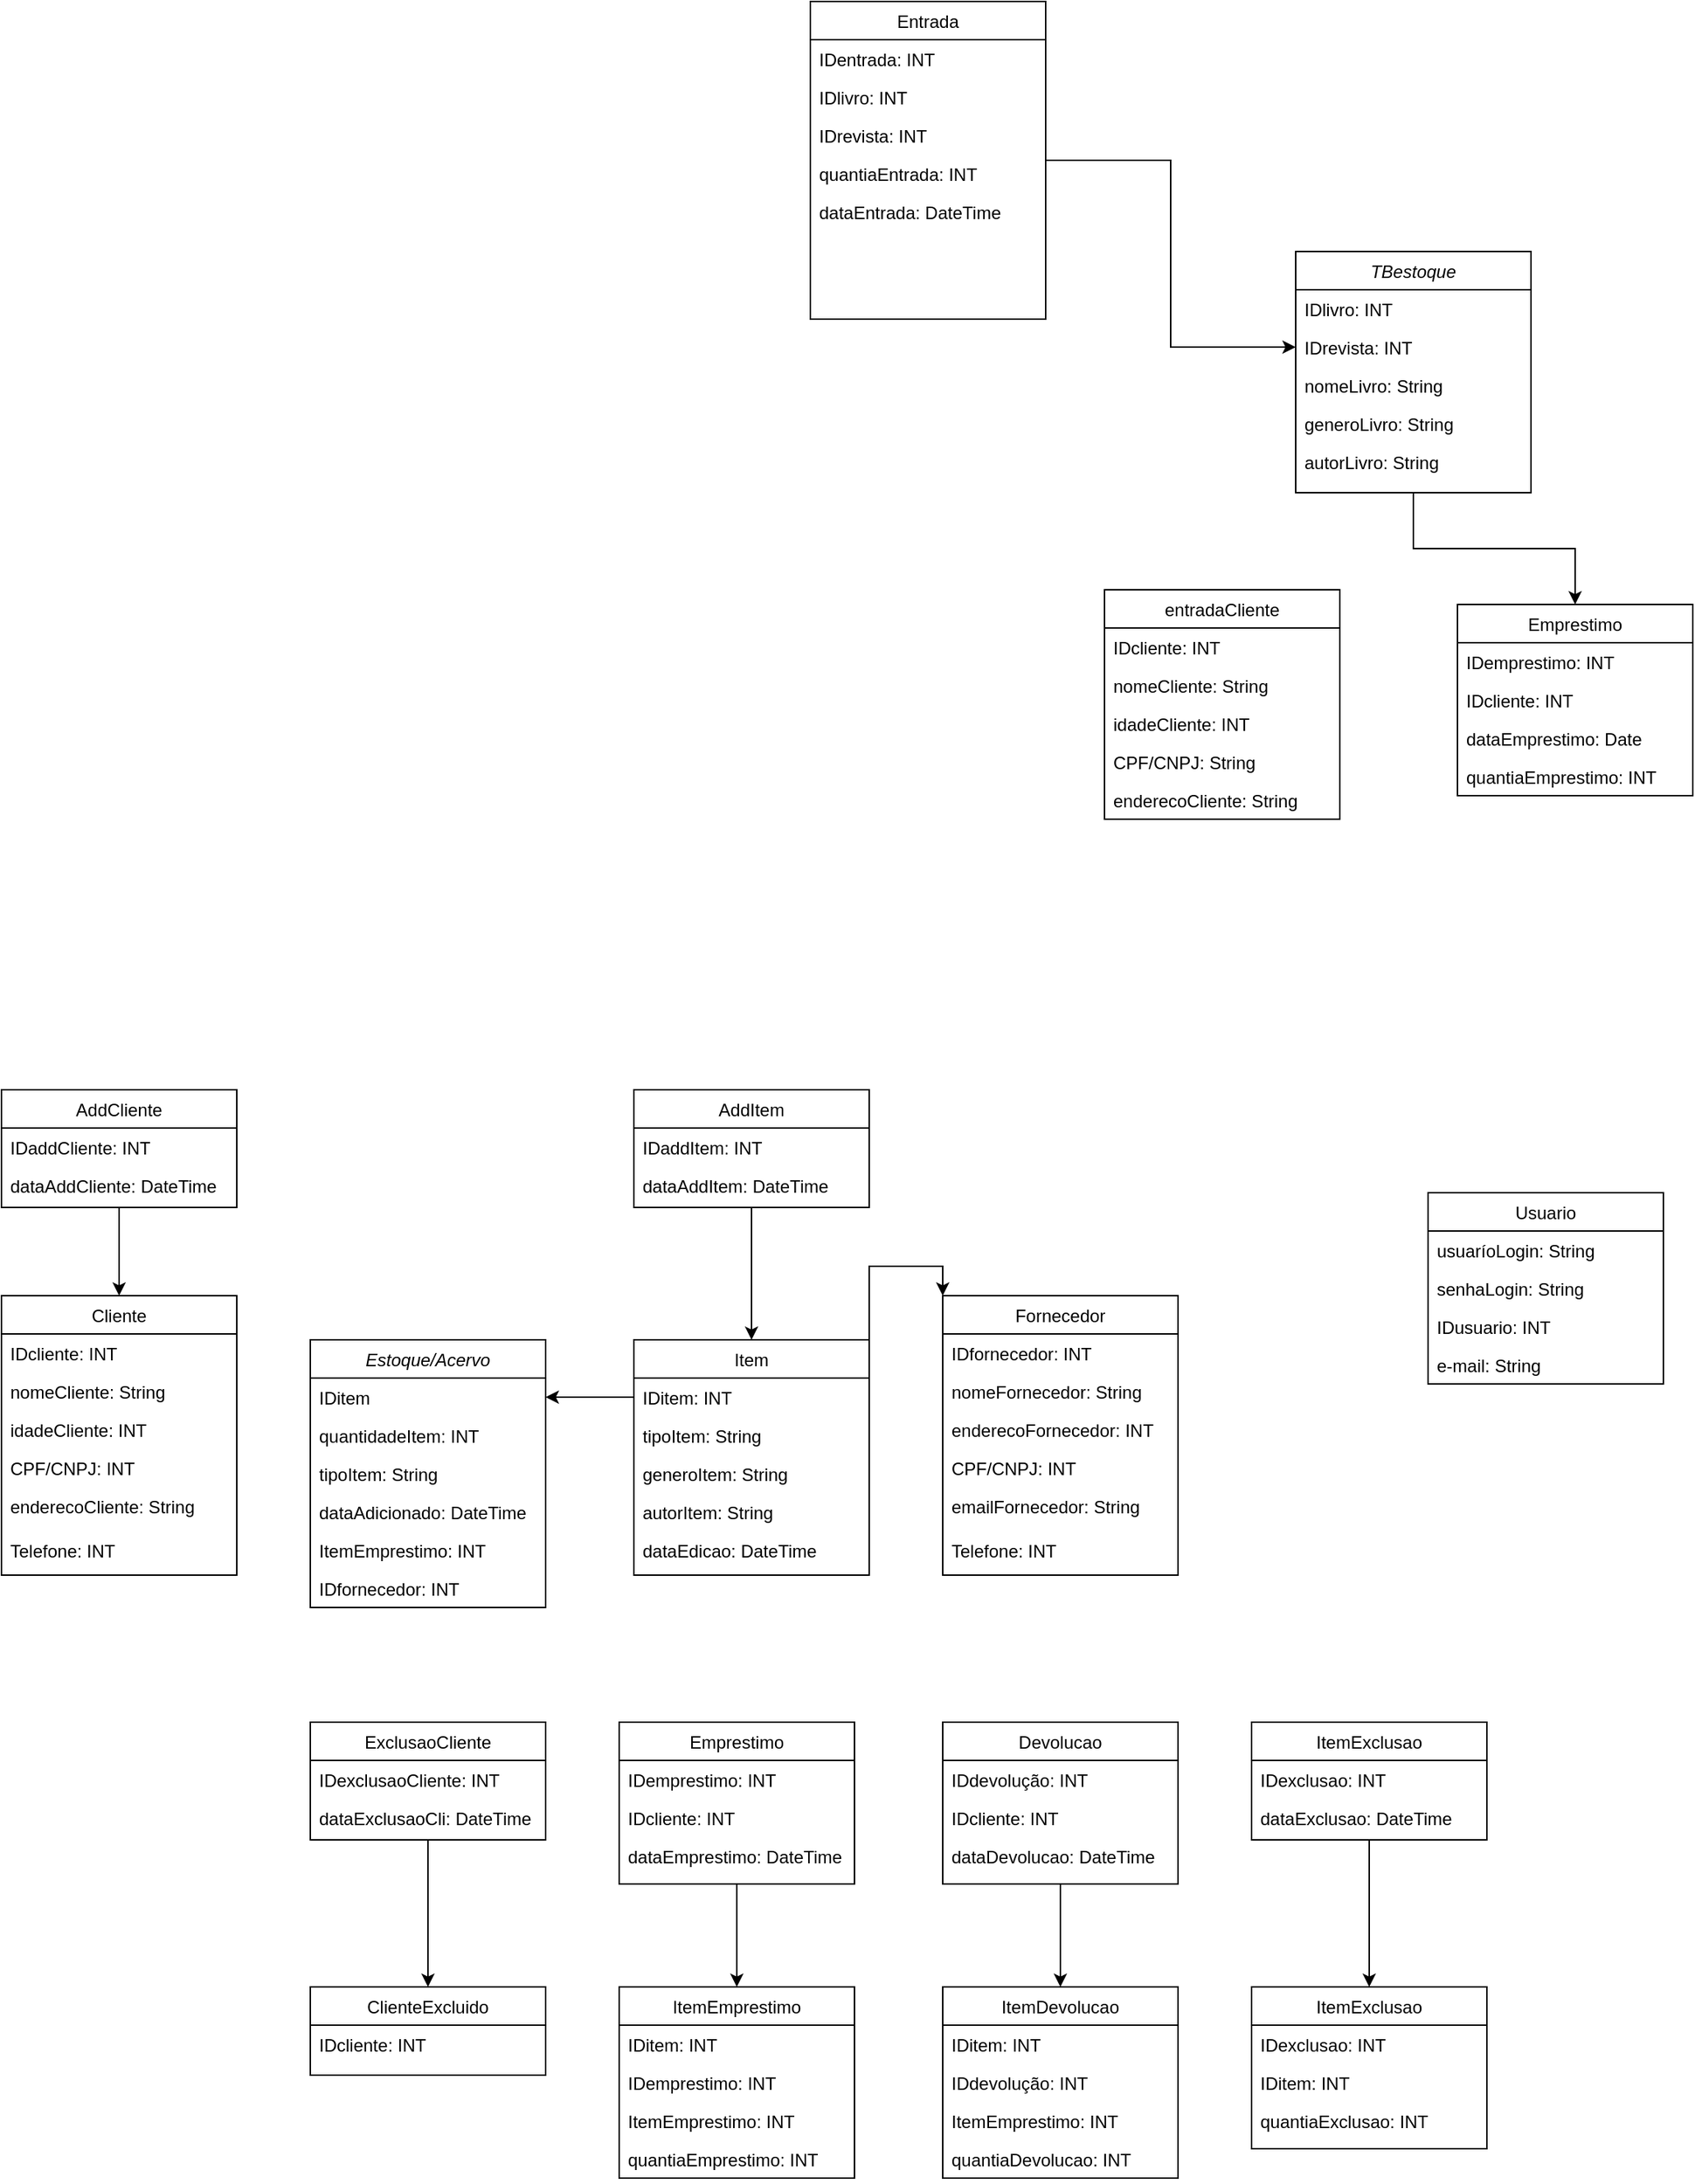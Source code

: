 <mxfile version="23.1.5" type="github">
  <diagram id="C5RBs43oDa-KdzZeNtuy" name="Page-1">
    <mxGraphModel dx="2611" dy="1943" grid="1" gridSize="10" guides="1" tooltips="1" connect="1" arrows="1" fold="1" page="1" pageScale="1" pageWidth="827" pageHeight="1169" math="0" shadow="0">
      <root>
        <mxCell id="WIyWlLk6GJQsqaUBKTNV-0" />
        <mxCell id="WIyWlLk6GJQsqaUBKTNV-1" parent="WIyWlLk6GJQsqaUBKTNV-0" />
        <mxCell id="Q9LAKCHkFnFNOUSpSusl-18" style="edgeStyle=orthogonalEdgeStyle;rounded=0;orthogonalLoop=1;jettySize=auto;html=1;" parent="WIyWlLk6GJQsqaUBKTNV-1" source="zkfFHV4jXpPFQw0GAbJ--0" target="zkfFHV4jXpPFQw0GAbJ--13" edge="1">
          <mxGeometry relative="1" as="geometry" />
        </mxCell>
        <mxCell id="zkfFHV4jXpPFQw0GAbJ--0" value="TBestoque" style="swimlane;fontStyle=2;align=center;verticalAlign=top;childLayout=stackLayout;horizontal=1;startSize=26;horizontalStack=0;resizeParent=1;resizeLast=0;collapsible=1;marginBottom=0;rounded=0;shadow=0;strokeWidth=1;" parent="WIyWlLk6GJQsqaUBKTNV-1" vertex="1">
          <mxGeometry x="220" y="120" width="160" height="164" as="geometry">
            <mxRectangle x="230" y="140" width="160" height="26" as="alternateBounds" />
          </mxGeometry>
        </mxCell>
        <mxCell id="zkfFHV4jXpPFQw0GAbJ--5" value="IDlivro: INT" style="text;align=left;verticalAlign=top;spacingLeft=4;spacingRight=4;overflow=hidden;rotatable=0;points=[[0,0.5],[1,0.5]];portConstraint=eastwest;" parent="zkfFHV4jXpPFQw0GAbJ--0" vertex="1">
          <mxGeometry y="26" width="160" height="26" as="geometry" />
        </mxCell>
        <mxCell id="Q9LAKCHkFnFNOUSpSusl-0" value="IDrevista: INT" style="text;align=left;verticalAlign=top;spacingLeft=4;spacingRight=4;overflow=hidden;rotatable=0;points=[[0,0.5],[1,0.5]];portConstraint=eastwest;" parent="zkfFHV4jXpPFQw0GAbJ--0" vertex="1">
          <mxGeometry y="52" width="160" height="26" as="geometry" />
        </mxCell>
        <mxCell id="Q9LAKCHkFnFNOUSpSusl-1" value="nomeLivro: String" style="text;align=left;verticalAlign=top;spacingLeft=4;spacingRight=4;overflow=hidden;rotatable=0;points=[[0,0.5],[1,0.5]];portConstraint=eastwest;" parent="zkfFHV4jXpPFQw0GAbJ--0" vertex="1">
          <mxGeometry y="78" width="160" height="26" as="geometry" />
        </mxCell>
        <mxCell id="Q9LAKCHkFnFNOUSpSusl-2" value="generoLivro: String" style="text;align=left;verticalAlign=top;spacingLeft=4;spacingRight=4;overflow=hidden;rotatable=0;points=[[0,0.5],[1,0.5]];portConstraint=eastwest;" parent="zkfFHV4jXpPFQw0GAbJ--0" vertex="1">
          <mxGeometry y="104" width="160" height="26" as="geometry" />
        </mxCell>
        <mxCell id="Q9LAKCHkFnFNOUSpSusl-3" value="autorLivro: String" style="text;align=left;verticalAlign=top;spacingLeft=4;spacingRight=4;overflow=hidden;rotatable=0;points=[[0,0.5],[1,0.5]];portConstraint=eastwest;" parent="zkfFHV4jXpPFQw0GAbJ--0" vertex="1">
          <mxGeometry y="130" width="160" height="26" as="geometry" />
        </mxCell>
        <mxCell id="zkfFHV4jXpPFQw0GAbJ--6" value="entradaCliente" style="swimlane;fontStyle=0;align=center;verticalAlign=top;childLayout=stackLayout;horizontal=1;startSize=26;horizontalStack=0;resizeParent=1;resizeLast=0;collapsible=1;marginBottom=0;rounded=0;shadow=0;strokeWidth=1;" parent="WIyWlLk6GJQsqaUBKTNV-1" vertex="1">
          <mxGeometry x="90" y="350" width="160" height="156" as="geometry">
            <mxRectangle x="130" y="380" width="160" height="26" as="alternateBounds" />
          </mxGeometry>
        </mxCell>
        <mxCell id="Q9LAKCHkFnFNOUSpSusl-10" value="IDcliente: INT" style="text;align=left;verticalAlign=top;spacingLeft=4;spacingRight=4;overflow=hidden;rotatable=0;points=[[0,0.5],[1,0.5]];portConstraint=eastwest;" parent="zkfFHV4jXpPFQw0GAbJ--6" vertex="1">
          <mxGeometry y="26" width="160" height="26" as="geometry" />
        </mxCell>
        <mxCell id="Q9LAKCHkFnFNOUSpSusl-11" value="nomeCliente: String" style="text;align=left;verticalAlign=top;spacingLeft=4;spacingRight=4;overflow=hidden;rotatable=0;points=[[0,0.5],[1,0.5]];portConstraint=eastwest;" parent="zkfFHV4jXpPFQw0GAbJ--6" vertex="1">
          <mxGeometry y="52" width="160" height="26" as="geometry" />
        </mxCell>
        <mxCell id="Q9LAKCHkFnFNOUSpSusl-14" value="idadeCliente: INT" style="text;align=left;verticalAlign=top;spacingLeft=4;spacingRight=4;overflow=hidden;rotatable=0;points=[[0,0.5],[1,0.5]];portConstraint=eastwest;" parent="zkfFHV4jXpPFQw0GAbJ--6" vertex="1">
          <mxGeometry y="78" width="160" height="26" as="geometry" />
        </mxCell>
        <mxCell id="Q9LAKCHkFnFNOUSpSusl-12" value="CPF/CNPJ: String" style="text;align=left;verticalAlign=top;spacingLeft=4;spacingRight=4;overflow=hidden;rotatable=0;points=[[0,0.5],[1,0.5]];portConstraint=eastwest;" parent="zkfFHV4jXpPFQw0GAbJ--6" vertex="1">
          <mxGeometry y="104" width="160" height="26" as="geometry" />
        </mxCell>
        <mxCell id="Q9LAKCHkFnFNOUSpSusl-13" value="enderecoCliente: String" style="text;align=left;verticalAlign=top;spacingLeft=4;spacingRight=4;overflow=hidden;rotatable=0;points=[[0,0.5],[1,0.5]];portConstraint=eastwest;" parent="zkfFHV4jXpPFQw0GAbJ--6" vertex="1">
          <mxGeometry y="130" width="160" height="26" as="geometry" />
        </mxCell>
        <mxCell id="zkfFHV4jXpPFQw0GAbJ--13" value="Emprestimo" style="swimlane;fontStyle=0;align=center;verticalAlign=top;childLayout=stackLayout;horizontal=1;startSize=26;horizontalStack=0;resizeParent=1;resizeLast=0;collapsible=1;marginBottom=0;rounded=0;shadow=0;strokeWidth=1;" parent="WIyWlLk6GJQsqaUBKTNV-1" vertex="1">
          <mxGeometry x="330" y="360" width="160" height="130" as="geometry">
            <mxRectangle x="340" y="380" width="170" height="26" as="alternateBounds" />
          </mxGeometry>
        </mxCell>
        <mxCell id="zkfFHV4jXpPFQw0GAbJ--14" value="IDemprestimo: INT" style="text;align=left;verticalAlign=top;spacingLeft=4;spacingRight=4;overflow=hidden;rotatable=0;points=[[0,0.5],[1,0.5]];portConstraint=eastwest;" parent="zkfFHV4jXpPFQw0GAbJ--13" vertex="1">
          <mxGeometry y="26" width="160" height="26" as="geometry" />
        </mxCell>
        <mxCell id="Q9LAKCHkFnFNOUSpSusl-17" value="IDcliente: INT" style="text;align=left;verticalAlign=top;spacingLeft=4;spacingRight=4;overflow=hidden;rotatable=0;points=[[0,0.5],[1,0.5]];portConstraint=eastwest;" parent="zkfFHV4jXpPFQw0GAbJ--13" vertex="1">
          <mxGeometry y="52" width="160" height="26" as="geometry" />
        </mxCell>
        <mxCell id="Q9LAKCHkFnFNOUSpSusl-19" value="dataEmprestimo: Date" style="text;align=left;verticalAlign=top;spacingLeft=4;spacingRight=4;overflow=hidden;rotatable=0;points=[[0,0.5],[1,0.5]];portConstraint=eastwest;" parent="zkfFHV4jXpPFQw0GAbJ--13" vertex="1">
          <mxGeometry y="78" width="160" height="26" as="geometry" />
        </mxCell>
        <mxCell id="Q9LAKCHkFnFNOUSpSusl-20" value="quantiaEmprestimo: INT" style="text;align=left;verticalAlign=top;spacingLeft=4;spacingRight=4;overflow=hidden;rotatable=0;points=[[0,0.5],[1,0.5]];portConstraint=eastwest;" parent="zkfFHV4jXpPFQw0GAbJ--13" vertex="1">
          <mxGeometry y="104" width="160" height="26" as="geometry" />
        </mxCell>
        <mxCell id="Q9LAKCHkFnFNOUSpSusl-6" style="edgeStyle=orthogonalEdgeStyle;rounded=0;orthogonalLoop=1;jettySize=auto;html=1;exitX=1;exitY=0.5;exitDx=0;exitDy=0;entryX=0;entryY=0.5;entryDx=0;entryDy=0;" parent="WIyWlLk6GJQsqaUBKTNV-1" source="zkfFHV4jXpPFQw0GAbJ--17" target="Q9LAKCHkFnFNOUSpSusl-0" edge="1">
          <mxGeometry relative="1" as="geometry" />
        </mxCell>
        <mxCell id="zkfFHV4jXpPFQw0GAbJ--17" value="Entrada" style="swimlane;fontStyle=0;align=center;verticalAlign=top;childLayout=stackLayout;horizontal=1;startSize=26;horizontalStack=0;resizeParent=1;resizeLast=0;collapsible=1;marginBottom=0;rounded=0;shadow=0;strokeWidth=1;" parent="WIyWlLk6GJQsqaUBKTNV-1" vertex="1">
          <mxGeometry x="-110" y="-50" width="160" height="216" as="geometry">
            <mxRectangle x="550" y="140" width="160" height="26" as="alternateBounds" />
          </mxGeometry>
        </mxCell>
        <mxCell id="zkfFHV4jXpPFQw0GAbJ--24" value="IDentrada: INT" style="text;align=left;verticalAlign=top;spacingLeft=4;spacingRight=4;overflow=hidden;rotatable=0;points=[[0,0.5],[1,0.5]];portConstraint=eastwest;" parent="zkfFHV4jXpPFQw0GAbJ--17" vertex="1">
          <mxGeometry y="26" width="160" height="26" as="geometry" />
        </mxCell>
        <mxCell id="zkfFHV4jXpPFQw0GAbJ--25" value="IDlivro: INT" style="text;align=left;verticalAlign=top;spacingLeft=4;spacingRight=4;overflow=hidden;rotatable=0;points=[[0,0.5],[1,0.5]];portConstraint=eastwest;" parent="zkfFHV4jXpPFQw0GAbJ--17" vertex="1">
          <mxGeometry y="52" width="160" height="26" as="geometry" />
        </mxCell>
        <mxCell id="Q9LAKCHkFnFNOUSpSusl-7" value="IDrevista: INT" style="text;align=left;verticalAlign=top;spacingLeft=4;spacingRight=4;overflow=hidden;rotatable=0;points=[[0,0.5],[1,0.5]];portConstraint=eastwest;" parent="zkfFHV4jXpPFQw0GAbJ--17" vertex="1">
          <mxGeometry y="78" width="160" height="26" as="geometry" />
        </mxCell>
        <mxCell id="Q9LAKCHkFnFNOUSpSusl-8" value="quantiaEntrada: INT" style="text;align=left;verticalAlign=top;spacingLeft=4;spacingRight=4;overflow=hidden;rotatable=0;points=[[0,0.5],[1,0.5]];portConstraint=eastwest;" parent="zkfFHV4jXpPFQw0GAbJ--17" vertex="1">
          <mxGeometry y="104" width="160" height="26" as="geometry" />
        </mxCell>
        <mxCell id="Q9LAKCHkFnFNOUSpSusl-9" value="dataEntrada: DateTime" style="text;align=left;verticalAlign=top;spacingLeft=4;spacingRight=4;overflow=hidden;rotatable=0;points=[[0,0.5],[1,0.5]];portConstraint=eastwest;" parent="zkfFHV4jXpPFQw0GAbJ--17" vertex="1">
          <mxGeometry y="130" width="160" height="26" as="geometry" />
        </mxCell>
        <mxCell id="ijoqKHZGEJcMfF9Y1szd-0" value="Estoque/Acervo" style="swimlane;fontStyle=2;align=center;verticalAlign=top;childLayout=stackLayout;horizontal=1;startSize=26;horizontalStack=0;resizeParent=1;resizeLast=0;collapsible=1;marginBottom=0;rounded=0;shadow=0;strokeWidth=1;" parent="WIyWlLk6GJQsqaUBKTNV-1" vertex="1">
          <mxGeometry x="-450" y="860" width="160" height="182" as="geometry">
            <mxRectangle x="230" y="140" width="160" height="26" as="alternateBounds" />
          </mxGeometry>
        </mxCell>
        <mxCell id="ijoqKHZGEJcMfF9Y1szd-1" value="IDitem" style="text;align=left;verticalAlign=top;spacingLeft=4;spacingRight=4;overflow=hidden;rotatable=0;points=[[0,0.5],[1,0.5]];portConstraint=eastwest;" parent="ijoqKHZGEJcMfF9Y1szd-0" vertex="1">
          <mxGeometry y="26" width="160" height="26" as="geometry" />
        </mxCell>
        <mxCell id="ijoqKHZGEJcMfF9Y1szd-3" value="quantidadeItem: INT" style="text;align=left;verticalAlign=top;spacingLeft=4;spacingRight=4;overflow=hidden;rotatable=0;points=[[0,0.5],[1,0.5]];portConstraint=eastwest;" parent="ijoqKHZGEJcMfF9Y1szd-0" vertex="1">
          <mxGeometry y="52" width="160" height="26" as="geometry" />
        </mxCell>
        <mxCell id="ijoqKHZGEJcMfF9Y1szd-6" value="tipoItem: String" style="text;align=left;verticalAlign=top;spacingLeft=4;spacingRight=4;overflow=hidden;rotatable=0;points=[[0,0.5],[1,0.5]];portConstraint=eastwest;" parent="ijoqKHZGEJcMfF9Y1szd-0" vertex="1">
          <mxGeometry y="78" width="160" height="26" as="geometry" />
        </mxCell>
        <mxCell id="ijoqKHZGEJcMfF9Y1szd-59" value="dataAdicionado: DateTime" style="text;align=left;verticalAlign=top;spacingLeft=4;spacingRight=4;overflow=hidden;rotatable=0;points=[[0,0.5],[1,0.5]];portConstraint=eastwest;" parent="ijoqKHZGEJcMfF9Y1szd-0" vertex="1">
          <mxGeometry y="104" width="160" height="26" as="geometry" />
        </mxCell>
        <mxCell id="ijoqKHZGEJcMfF9Y1szd-56" value="ItemEmprestimo: INT" style="text;align=left;verticalAlign=top;spacingLeft=4;spacingRight=4;overflow=hidden;rotatable=0;points=[[0,0.5],[1,0.5]];portConstraint=eastwest;" parent="ijoqKHZGEJcMfF9Y1szd-0" vertex="1">
          <mxGeometry y="130" width="160" height="26" as="geometry" />
        </mxCell>
        <mxCell id="4Ad8zbJd8VPrrJ8OcrQZ-0" value="IDfornecedor: INT" style="text;align=left;verticalAlign=top;spacingLeft=4;spacingRight=4;overflow=hidden;rotatable=0;points=[[0,0.5],[1,0.5]];portConstraint=eastwest;" vertex="1" parent="ijoqKHZGEJcMfF9Y1szd-0">
          <mxGeometry y="156" width="160" height="26" as="geometry" />
        </mxCell>
        <mxCell id="ijoqKHZGEJcMfF9Y1szd-8" value="Cliente" style="swimlane;fontStyle=0;align=center;verticalAlign=top;childLayout=stackLayout;horizontal=1;startSize=26;horizontalStack=0;resizeParent=1;resizeLast=0;collapsible=1;marginBottom=0;rounded=0;shadow=0;strokeWidth=1;" parent="WIyWlLk6GJQsqaUBKTNV-1" vertex="1">
          <mxGeometry x="-660" y="830" width="160" height="190" as="geometry">
            <mxRectangle x="130" y="380" width="160" height="26" as="alternateBounds" />
          </mxGeometry>
        </mxCell>
        <mxCell id="ijoqKHZGEJcMfF9Y1szd-9" value="IDcliente: INT" style="text;align=left;verticalAlign=top;spacingLeft=4;spacingRight=4;overflow=hidden;rotatable=0;points=[[0,0.5],[1,0.5]];portConstraint=eastwest;" parent="ijoqKHZGEJcMfF9Y1szd-8" vertex="1">
          <mxGeometry y="26" width="160" height="26" as="geometry" />
        </mxCell>
        <mxCell id="ijoqKHZGEJcMfF9Y1szd-10" value="nomeCliente: String" style="text;align=left;verticalAlign=top;spacingLeft=4;spacingRight=4;overflow=hidden;rotatable=0;points=[[0,0.5],[1,0.5]];portConstraint=eastwest;" parent="ijoqKHZGEJcMfF9Y1szd-8" vertex="1">
          <mxGeometry y="52" width="160" height="26" as="geometry" />
        </mxCell>
        <mxCell id="ijoqKHZGEJcMfF9Y1szd-11" value="idadeCliente: INT" style="text;align=left;verticalAlign=top;spacingLeft=4;spacingRight=4;overflow=hidden;rotatable=0;points=[[0,0.5],[1,0.5]];portConstraint=eastwest;" parent="ijoqKHZGEJcMfF9Y1szd-8" vertex="1">
          <mxGeometry y="78" width="160" height="26" as="geometry" />
        </mxCell>
        <mxCell id="ijoqKHZGEJcMfF9Y1szd-12" value="CPF/CNPJ: INT" style="text;align=left;verticalAlign=top;spacingLeft=4;spacingRight=4;overflow=hidden;rotatable=0;points=[[0,0.5],[1,0.5]];portConstraint=eastwest;" parent="ijoqKHZGEJcMfF9Y1szd-8" vertex="1">
          <mxGeometry y="104" width="160" height="26" as="geometry" />
        </mxCell>
        <mxCell id="ijoqKHZGEJcMfF9Y1szd-13" value="enderecoCliente: String" style="text;align=left;verticalAlign=top;spacingLeft=4;spacingRight=4;overflow=hidden;rotatable=0;points=[[0,0.5],[1,0.5]];portConstraint=eastwest;" parent="ijoqKHZGEJcMfF9Y1szd-8" vertex="1">
          <mxGeometry y="130" width="160" height="30" as="geometry" />
        </mxCell>
        <mxCell id="ijoqKHZGEJcMfF9Y1szd-17" value="Telefone: INT&#xa;" style="text;align=left;verticalAlign=top;spacingLeft=4;spacingRight=4;overflow=hidden;rotatable=0;points=[[0,0.5],[1,0.5]];portConstraint=eastwest;" parent="ijoqKHZGEJcMfF9Y1szd-8" vertex="1">
          <mxGeometry y="160" width="160" height="26" as="geometry" />
        </mxCell>
        <mxCell id="ijoqKHZGEJcMfF9Y1szd-18" value="Usuario" style="swimlane;fontStyle=0;align=center;verticalAlign=top;childLayout=stackLayout;horizontal=1;startSize=26;horizontalStack=0;resizeParent=1;resizeLast=0;collapsible=1;marginBottom=0;rounded=0;shadow=0;strokeWidth=1;" parent="WIyWlLk6GJQsqaUBKTNV-1" vertex="1">
          <mxGeometry x="310" y="760" width="160" height="130" as="geometry">
            <mxRectangle x="130" y="380" width="160" height="26" as="alternateBounds" />
          </mxGeometry>
        </mxCell>
        <mxCell id="ijoqKHZGEJcMfF9Y1szd-19" value="usuaríoLogin: String" style="text;align=left;verticalAlign=top;spacingLeft=4;spacingRight=4;overflow=hidden;rotatable=0;points=[[0,0.5],[1,0.5]];portConstraint=eastwest;" parent="ijoqKHZGEJcMfF9Y1szd-18" vertex="1">
          <mxGeometry y="26" width="160" height="26" as="geometry" />
        </mxCell>
        <mxCell id="ijoqKHZGEJcMfF9Y1szd-20" value="senhaLogin: String" style="text;align=left;verticalAlign=top;spacingLeft=4;spacingRight=4;overflow=hidden;rotatable=0;points=[[0,0.5],[1,0.5]];portConstraint=eastwest;" parent="ijoqKHZGEJcMfF9Y1szd-18" vertex="1">
          <mxGeometry y="52" width="160" height="26" as="geometry" />
        </mxCell>
        <mxCell id="ijoqKHZGEJcMfF9Y1szd-21" value="IDusuario: INT" style="text;align=left;verticalAlign=top;spacingLeft=4;spacingRight=4;overflow=hidden;rotatable=0;points=[[0,0.5],[1,0.5]];portConstraint=eastwest;" parent="ijoqKHZGEJcMfF9Y1szd-18" vertex="1">
          <mxGeometry y="78" width="160" height="26" as="geometry" />
        </mxCell>
        <mxCell id="ijoqKHZGEJcMfF9Y1szd-24" value="e-mail: String" style="text;align=left;verticalAlign=top;spacingLeft=4;spacingRight=4;overflow=hidden;rotatable=0;points=[[0,0.5],[1,0.5]];portConstraint=eastwest;" parent="ijoqKHZGEJcMfF9Y1szd-18" vertex="1">
          <mxGeometry y="104" width="160" height="26" as="geometry" />
        </mxCell>
        <mxCell id="ijoqKHZGEJcMfF9Y1szd-54" style="edgeStyle=orthogonalEdgeStyle;rounded=0;orthogonalLoop=1;jettySize=auto;html=1;entryX=0.5;entryY=0;entryDx=0;entryDy=0;" parent="WIyWlLk6GJQsqaUBKTNV-1" source="ijoqKHZGEJcMfF9Y1szd-26" target="ijoqKHZGEJcMfF9Y1szd-36" edge="1">
          <mxGeometry relative="1" as="geometry" />
        </mxCell>
        <mxCell id="ijoqKHZGEJcMfF9Y1szd-26" value="Emprestimo" style="swimlane;fontStyle=0;align=center;verticalAlign=top;childLayout=stackLayout;horizontal=1;startSize=26;horizontalStack=0;resizeParent=1;resizeLast=0;collapsible=1;marginBottom=0;rounded=0;shadow=0;strokeWidth=1;" parent="WIyWlLk6GJQsqaUBKTNV-1" vertex="1">
          <mxGeometry x="-240" y="1120" width="160" height="110" as="geometry">
            <mxRectangle x="340" y="380" width="170" height="26" as="alternateBounds" />
          </mxGeometry>
        </mxCell>
        <mxCell id="ijoqKHZGEJcMfF9Y1szd-27" value="IDemprestimo: INT" style="text;align=left;verticalAlign=top;spacingLeft=4;spacingRight=4;overflow=hidden;rotatable=0;points=[[0,0.5],[1,0.5]];portConstraint=eastwest;" parent="ijoqKHZGEJcMfF9Y1szd-26" vertex="1">
          <mxGeometry y="26" width="160" height="26" as="geometry" />
        </mxCell>
        <mxCell id="ijoqKHZGEJcMfF9Y1szd-28" value="IDcliente: INT" style="text;align=left;verticalAlign=top;spacingLeft=4;spacingRight=4;overflow=hidden;rotatable=0;points=[[0,0.5],[1,0.5]];portConstraint=eastwest;" parent="ijoqKHZGEJcMfF9Y1szd-26" vertex="1">
          <mxGeometry y="52" width="160" height="26" as="geometry" />
        </mxCell>
        <mxCell id="ijoqKHZGEJcMfF9Y1szd-29" value="dataEmprestimo: DateTime" style="text;align=left;verticalAlign=top;spacingLeft=4;spacingRight=4;overflow=hidden;rotatable=0;points=[[0,0.5],[1,0.5]];portConstraint=eastwest;" parent="ijoqKHZGEJcMfF9Y1szd-26" vertex="1">
          <mxGeometry y="78" width="160" height="26" as="geometry" />
        </mxCell>
        <mxCell id="ijoqKHZGEJcMfF9Y1szd-53" style="edgeStyle=orthogonalEdgeStyle;rounded=0;orthogonalLoop=1;jettySize=auto;html=1;entryX=0.5;entryY=0;entryDx=0;entryDy=0;" parent="WIyWlLk6GJQsqaUBKTNV-1" source="ijoqKHZGEJcMfF9Y1szd-31" target="ijoqKHZGEJcMfF9Y1szd-46" edge="1">
          <mxGeometry relative="1" as="geometry" />
        </mxCell>
        <mxCell id="ijoqKHZGEJcMfF9Y1szd-31" value="Devolucao" style="swimlane;fontStyle=0;align=center;verticalAlign=top;childLayout=stackLayout;horizontal=1;startSize=26;horizontalStack=0;resizeParent=1;resizeLast=0;collapsible=1;marginBottom=0;rounded=0;shadow=0;strokeWidth=1;" parent="WIyWlLk6GJQsqaUBKTNV-1" vertex="1">
          <mxGeometry x="-20" y="1120" width="160" height="110" as="geometry">
            <mxRectangle x="340" y="380" width="170" height="26" as="alternateBounds" />
          </mxGeometry>
        </mxCell>
        <mxCell id="ijoqKHZGEJcMfF9Y1szd-32" value="IDdevolução: INT" style="text;align=left;verticalAlign=top;spacingLeft=4;spacingRight=4;overflow=hidden;rotatable=0;points=[[0,0.5],[1,0.5]];portConstraint=eastwest;" parent="ijoqKHZGEJcMfF9Y1szd-31" vertex="1">
          <mxGeometry y="26" width="160" height="26" as="geometry" />
        </mxCell>
        <mxCell id="ijoqKHZGEJcMfF9Y1szd-33" value="IDcliente: INT" style="text;align=left;verticalAlign=top;spacingLeft=4;spacingRight=4;overflow=hidden;rotatable=0;points=[[0,0.5],[1,0.5]];portConstraint=eastwest;" parent="ijoqKHZGEJcMfF9Y1szd-31" vertex="1">
          <mxGeometry y="52" width="160" height="26" as="geometry" />
        </mxCell>
        <mxCell id="ijoqKHZGEJcMfF9Y1szd-34" value="dataDevolucao: DateTime" style="text;align=left;verticalAlign=top;spacingLeft=4;spacingRight=4;overflow=hidden;rotatable=0;points=[[0,0.5],[1,0.5]];portConstraint=eastwest;" parent="ijoqKHZGEJcMfF9Y1szd-31" vertex="1">
          <mxGeometry y="78" width="160" height="26" as="geometry" />
        </mxCell>
        <mxCell id="ijoqKHZGEJcMfF9Y1szd-36" value="ItemEmprestimo" style="swimlane;fontStyle=0;align=center;verticalAlign=top;childLayout=stackLayout;horizontal=1;startSize=26;horizontalStack=0;resizeParent=1;resizeLast=0;collapsible=1;marginBottom=0;rounded=0;shadow=0;strokeWidth=1;" parent="WIyWlLk6GJQsqaUBKTNV-1" vertex="1">
          <mxGeometry x="-240" y="1300" width="160" height="130" as="geometry">
            <mxRectangle x="340" y="380" width="170" height="26" as="alternateBounds" />
          </mxGeometry>
        </mxCell>
        <mxCell id="ijoqKHZGEJcMfF9Y1szd-37" value="IDitem: INT" style="text;align=left;verticalAlign=top;spacingLeft=4;spacingRight=4;overflow=hidden;rotatable=0;points=[[0,0.5],[1,0.5]];portConstraint=eastwest;" parent="ijoqKHZGEJcMfF9Y1szd-36" vertex="1">
          <mxGeometry y="26" width="160" height="26" as="geometry" />
        </mxCell>
        <mxCell id="ijoqKHZGEJcMfF9Y1szd-38" value="IDemprestimo: INT" style="text;align=left;verticalAlign=top;spacingLeft=4;spacingRight=4;overflow=hidden;rotatable=0;points=[[0,0.5],[1,0.5]];portConstraint=eastwest;" parent="ijoqKHZGEJcMfF9Y1szd-36" vertex="1">
          <mxGeometry y="52" width="160" height="26" as="geometry" />
        </mxCell>
        <mxCell id="ijoqKHZGEJcMfF9Y1szd-57" value="ItemEmprestimo: INT" style="text;align=left;verticalAlign=top;spacingLeft=4;spacingRight=4;overflow=hidden;rotatable=0;points=[[0,0.5],[1,0.5]];portConstraint=eastwest;" parent="ijoqKHZGEJcMfF9Y1szd-36" vertex="1">
          <mxGeometry y="78" width="160" height="26" as="geometry" />
        </mxCell>
        <mxCell id="ijoqKHZGEJcMfF9Y1szd-30" value="quantiaEmprestimo: INT" style="text;align=left;verticalAlign=top;spacingLeft=4;spacingRight=4;overflow=hidden;rotatable=0;points=[[0,0.5],[1,0.5]];portConstraint=eastwest;" parent="ijoqKHZGEJcMfF9Y1szd-36" vertex="1">
          <mxGeometry y="104" width="160" height="26" as="geometry" />
        </mxCell>
        <mxCell id="ijoqKHZGEJcMfF9Y1szd-46" value="ItemDevolucao" style="swimlane;fontStyle=0;align=center;verticalAlign=top;childLayout=stackLayout;horizontal=1;startSize=26;horizontalStack=0;resizeParent=1;resizeLast=0;collapsible=1;marginBottom=0;rounded=0;shadow=0;strokeWidth=1;" parent="WIyWlLk6GJQsqaUBKTNV-1" vertex="1">
          <mxGeometry x="-20" y="1300" width="160" height="130" as="geometry">
            <mxRectangle x="340" y="380" width="170" height="26" as="alternateBounds" />
          </mxGeometry>
        </mxCell>
        <mxCell id="ijoqKHZGEJcMfF9Y1szd-48" value="IDitem: INT" style="text;align=left;verticalAlign=top;spacingLeft=4;spacingRight=4;overflow=hidden;rotatable=0;points=[[0,0.5],[1,0.5]];portConstraint=eastwest;" parent="ijoqKHZGEJcMfF9Y1szd-46" vertex="1">
          <mxGeometry y="26" width="160" height="26" as="geometry" />
        </mxCell>
        <mxCell id="ijoqKHZGEJcMfF9Y1szd-47" value="IDdevolução: INT" style="text;align=left;verticalAlign=top;spacingLeft=4;spacingRight=4;overflow=hidden;rotatable=0;points=[[0,0.5],[1,0.5]];portConstraint=eastwest;" parent="ijoqKHZGEJcMfF9Y1szd-46" vertex="1">
          <mxGeometry y="52" width="160" height="26" as="geometry" />
        </mxCell>
        <mxCell id="ijoqKHZGEJcMfF9Y1szd-58" value="ItemEmprestimo: INT" style="text;align=left;verticalAlign=top;spacingLeft=4;spacingRight=4;overflow=hidden;rotatable=0;points=[[0,0.5],[1,0.5]];portConstraint=eastwest;" parent="ijoqKHZGEJcMfF9Y1szd-46" vertex="1">
          <mxGeometry y="78" width="160" height="26" as="geometry" />
        </mxCell>
        <mxCell id="ijoqKHZGEJcMfF9Y1szd-35" value="quantiaDevolucao: INT" style="text;align=left;verticalAlign=top;spacingLeft=4;spacingRight=4;overflow=hidden;rotatable=0;points=[[0,0.5],[1,0.5]];portConstraint=eastwest;" parent="ijoqKHZGEJcMfF9Y1szd-46" vertex="1">
          <mxGeometry y="104" width="160" height="26" as="geometry" />
        </mxCell>
        <mxCell id="4Ad8zbJd8VPrrJ8OcrQZ-2" style="edgeStyle=orthogonalEdgeStyle;rounded=0;orthogonalLoop=1;jettySize=auto;html=1;exitX=1;exitY=0;exitDx=0;exitDy=0;entryX=0;entryY=0;entryDx=0;entryDy=0;" edge="1" parent="WIyWlLk6GJQsqaUBKTNV-1" source="ijoqKHZGEJcMfF9Y1szd-60" target="ijoqKHZGEJcMfF9Y1szd-79">
          <mxGeometry relative="1" as="geometry" />
        </mxCell>
        <mxCell id="ijoqKHZGEJcMfF9Y1szd-60" value="Item" style="swimlane;fontStyle=0;align=center;verticalAlign=top;childLayout=stackLayout;horizontal=1;startSize=26;horizontalStack=0;resizeParent=1;resizeLast=0;collapsible=1;marginBottom=0;rounded=0;shadow=0;strokeWidth=1;" parent="WIyWlLk6GJQsqaUBKTNV-1" vertex="1">
          <mxGeometry x="-230" y="860" width="160" height="160" as="geometry">
            <mxRectangle x="550" y="140" width="160" height="26" as="alternateBounds" />
          </mxGeometry>
        </mxCell>
        <mxCell id="ijoqKHZGEJcMfF9Y1szd-61" value="IDitem: INT" style="text;align=left;verticalAlign=top;spacingLeft=4;spacingRight=4;overflow=hidden;rotatable=0;points=[[0,0.5],[1,0.5]];portConstraint=eastwest;" parent="ijoqKHZGEJcMfF9Y1szd-60" vertex="1">
          <mxGeometry y="26" width="160" height="26" as="geometry" />
        </mxCell>
        <mxCell id="ijoqKHZGEJcMfF9Y1szd-62" value="tipoItem: String" style="text;align=left;verticalAlign=top;spacingLeft=4;spacingRight=4;overflow=hidden;rotatable=0;points=[[0,0.5],[1,0.5]];portConstraint=eastwest;" parent="ijoqKHZGEJcMfF9Y1szd-60" vertex="1">
          <mxGeometry y="52" width="160" height="26" as="geometry" />
        </mxCell>
        <mxCell id="ijoqKHZGEJcMfF9Y1szd-63" value="generoItem: String" style="text;align=left;verticalAlign=top;spacingLeft=4;spacingRight=4;overflow=hidden;rotatable=0;points=[[0,0.5],[1,0.5]];portConstraint=eastwest;" parent="ijoqKHZGEJcMfF9Y1szd-60" vertex="1">
          <mxGeometry y="78" width="160" height="26" as="geometry" />
        </mxCell>
        <mxCell id="ijoqKHZGEJcMfF9Y1szd-64" value="autorItem: String" style="text;align=left;verticalAlign=top;spacingLeft=4;spacingRight=4;overflow=hidden;rotatable=0;points=[[0,0.5],[1,0.5]];portConstraint=eastwest;" parent="ijoqKHZGEJcMfF9Y1szd-60" vertex="1">
          <mxGeometry y="104" width="160" height="26" as="geometry" />
        </mxCell>
        <mxCell id="ijoqKHZGEJcMfF9Y1szd-65" value="dataEdicao: DateTime" style="text;align=left;verticalAlign=top;spacingLeft=4;spacingRight=4;overflow=hidden;rotatable=0;points=[[0,0.5],[1,0.5]];portConstraint=eastwest;" parent="ijoqKHZGEJcMfF9Y1szd-60" vertex="1">
          <mxGeometry y="130" width="160" height="26" as="geometry" />
        </mxCell>
        <mxCell id="ijoqKHZGEJcMfF9Y1szd-78" style="edgeStyle=orthogonalEdgeStyle;rounded=0;orthogonalLoop=1;jettySize=auto;html=1;exitX=0.5;exitY=1;exitDx=0;exitDy=0;entryX=0.5;entryY=0;entryDx=0;entryDy=0;" parent="WIyWlLk6GJQsqaUBKTNV-1" source="ijoqKHZGEJcMfF9Y1szd-68" target="ijoqKHZGEJcMfF9Y1szd-73" edge="1">
          <mxGeometry relative="1" as="geometry" />
        </mxCell>
        <mxCell id="ijoqKHZGEJcMfF9Y1szd-68" value="ItemExclusao" style="swimlane;fontStyle=0;align=center;verticalAlign=top;childLayout=stackLayout;horizontal=1;startSize=26;horizontalStack=0;resizeParent=1;resizeLast=0;collapsible=1;marginBottom=0;rounded=0;shadow=0;strokeWidth=1;" parent="WIyWlLk6GJQsqaUBKTNV-1" vertex="1">
          <mxGeometry x="190" y="1120" width="160" height="80" as="geometry">
            <mxRectangle x="340" y="380" width="170" height="26" as="alternateBounds" />
          </mxGeometry>
        </mxCell>
        <mxCell id="ijoqKHZGEJcMfF9Y1szd-69" value="IDexclusao: INT" style="text;align=left;verticalAlign=top;spacingLeft=4;spacingRight=4;overflow=hidden;rotatable=0;points=[[0,0.5],[1,0.5]];portConstraint=eastwest;" parent="ijoqKHZGEJcMfF9Y1szd-68" vertex="1">
          <mxGeometry y="26" width="160" height="26" as="geometry" />
        </mxCell>
        <mxCell id="ijoqKHZGEJcMfF9Y1szd-71" value="dataExclusao: DateTime" style="text;align=left;verticalAlign=top;spacingLeft=4;spacingRight=4;overflow=hidden;rotatable=0;points=[[0,0.5],[1,0.5]];portConstraint=eastwest;" parent="ijoqKHZGEJcMfF9Y1szd-68" vertex="1">
          <mxGeometry y="52" width="160" height="26" as="geometry" />
        </mxCell>
        <mxCell id="ijoqKHZGEJcMfF9Y1szd-73" value="ItemExclusao" style="swimlane;fontStyle=0;align=center;verticalAlign=top;childLayout=stackLayout;horizontal=1;startSize=26;horizontalStack=0;resizeParent=1;resizeLast=0;collapsible=1;marginBottom=0;rounded=0;shadow=0;strokeWidth=1;" parent="WIyWlLk6GJQsqaUBKTNV-1" vertex="1">
          <mxGeometry x="190" y="1300" width="160" height="110" as="geometry">
            <mxRectangle x="340" y="380" width="170" height="26" as="alternateBounds" />
          </mxGeometry>
        </mxCell>
        <mxCell id="ijoqKHZGEJcMfF9Y1szd-74" value="IDexclusao: INT" style="text;align=left;verticalAlign=top;spacingLeft=4;spacingRight=4;overflow=hidden;rotatable=0;points=[[0,0.5],[1,0.5]];portConstraint=eastwest;" parent="ijoqKHZGEJcMfF9Y1szd-73" vertex="1">
          <mxGeometry y="26" width="160" height="26" as="geometry" />
        </mxCell>
        <mxCell id="ijoqKHZGEJcMfF9Y1szd-75" value="IDitem: INT" style="text;align=left;verticalAlign=top;spacingLeft=4;spacingRight=4;overflow=hidden;rotatable=0;points=[[0,0.5],[1,0.5]];portConstraint=eastwest;" parent="ijoqKHZGEJcMfF9Y1szd-73" vertex="1">
          <mxGeometry y="52" width="160" height="26" as="geometry" />
        </mxCell>
        <mxCell id="ijoqKHZGEJcMfF9Y1szd-77" value="quantiaExclusao: INT" style="text;align=left;verticalAlign=top;spacingLeft=4;spacingRight=4;overflow=hidden;rotatable=0;points=[[0,0.5],[1,0.5]];portConstraint=eastwest;" parent="ijoqKHZGEJcMfF9Y1szd-73" vertex="1">
          <mxGeometry y="78" width="160" height="26" as="geometry" />
        </mxCell>
        <mxCell id="ijoqKHZGEJcMfF9Y1szd-79" value="Fornecedor" style="swimlane;fontStyle=0;align=center;verticalAlign=top;childLayout=stackLayout;horizontal=1;startSize=26;horizontalStack=0;resizeParent=1;resizeLast=0;collapsible=1;marginBottom=0;rounded=0;shadow=0;strokeWidth=1;" parent="WIyWlLk6GJQsqaUBKTNV-1" vertex="1">
          <mxGeometry x="-20" y="830" width="160" height="190" as="geometry">
            <mxRectangle x="130" y="380" width="160" height="26" as="alternateBounds" />
          </mxGeometry>
        </mxCell>
        <mxCell id="ijoqKHZGEJcMfF9Y1szd-80" value="IDfornecedor: INT" style="text;align=left;verticalAlign=top;spacingLeft=4;spacingRight=4;overflow=hidden;rotatable=0;points=[[0,0.5],[1,0.5]];portConstraint=eastwest;" parent="ijoqKHZGEJcMfF9Y1szd-79" vertex="1">
          <mxGeometry y="26" width="160" height="26" as="geometry" />
        </mxCell>
        <mxCell id="ijoqKHZGEJcMfF9Y1szd-81" value="nomeFornecedor: String" style="text;align=left;verticalAlign=top;spacingLeft=4;spacingRight=4;overflow=hidden;rotatable=0;points=[[0,0.5],[1,0.5]];portConstraint=eastwest;" parent="ijoqKHZGEJcMfF9Y1szd-79" vertex="1">
          <mxGeometry y="52" width="160" height="26" as="geometry" />
        </mxCell>
        <mxCell id="ijoqKHZGEJcMfF9Y1szd-82" value="enderecoFornecedor: INT" style="text;align=left;verticalAlign=top;spacingLeft=4;spacingRight=4;overflow=hidden;rotatable=0;points=[[0,0.5],[1,0.5]];portConstraint=eastwest;" parent="ijoqKHZGEJcMfF9Y1szd-79" vertex="1">
          <mxGeometry y="78" width="160" height="26" as="geometry" />
        </mxCell>
        <mxCell id="ijoqKHZGEJcMfF9Y1szd-83" value="CPF/CNPJ: INT" style="text;align=left;verticalAlign=top;spacingLeft=4;spacingRight=4;overflow=hidden;rotatable=0;points=[[0,0.5],[1,0.5]];portConstraint=eastwest;" parent="ijoqKHZGEJcMfF9Y1szd-79" vertex="1">
          <mxGeometry y="104" width="160" height="26" as="geometry" />
        </mxCell>
        <mxCell id="ijoqKHZGEJcMfF9Y1szd-84" value="emailFornecedor: String" style="text;align=left;verticalAlign=top;spacingLeft=4;spacingRight=4;overflow=hidden;rotatable=0;points=[[0,0.5],[1,0.5]];portConstraint=eastwest;" parent="ijoqKHZGEJcMfF9Y1szd-79" vertex="1">
          <mxGeometry y="130" width="160" height="30" as="geometry" />
        </mxCell>
        <mxCell id="ijoqKHZGEJcMfF9Y1szd-85" value="Telefone: INT&#xa;" style="text;align=left;verticalAlign=top;spacingLeft=4;spacingRight=4;overflow=hidden;rotatable=0;points=[[0,0.5],[1,0.5]];portConstraint=eastwest;" parent="ijoqKHZGEJcMfF9Y1szd-79" vertex="1">
          <mxGeometry y="160" width="160" height="26" as="geometry" />
        </mxCell>
        <mxCell id="ijoqKHZGEJcMfF9Y1szd-96" style="edgeStyle=orthogonalEdgeStyle;rounded=0;orthogonalLoop=1;jettySize=auto;html=1;entryX=0.5;entryY=0;entryDx=0;entryDy=0;" parent="WIyWlLk6GJQsqaUBKTNV-1" source="ijoqKHZGEJcMfF9Y1szd-97" target="ijoqKHZGEJcMfF9Y1szd-101" edge="1">
          <mxGeometry relative="1" as="geometry" />
        </mxCell>
        <mxCell id="ijoqKHZGEJcMfF9Y1szd-97" value="ExclusaoCliente" style="swimlane;fontStyle=0;align=center;verticalAlign=top;childLayout=stackLayout;horizontal=1;startSize=26;horizontalStack=0;resizeParent=1;resizeLast=0;collapsible=1;marginBottom=0;rounded=0;shadow=0;strokeWidth=1;" parent="WIyWlLk6GJQsqaUBKTNV-1" vertex="1">
          <mxGeometry x="-450" y="1120" width="160" height="80" as="geometry">
            <mxRectangle x="340" y="380" width="170" height="26" as="alternateBounds" />
          </mxGeometry>
        </mxCell>
        <mxCell id="ijoqKHZGEJcMfF9Y1szd-98" value="IDexclusaoCliente: INT" style="text;align=left;verticalAlign=top;spacingLeft=4;spacingRight=4;overflow=hidden;rotatable=0;points=[[0,0.5],[1,0.5]];portConstraint=eastwest;" parent="ijoqKHZGEJcMfF9Y1szd-97" vertex="1">
          <mxGeometry y="26" width="160" height="26" as="geometry" />
        </mxCell>
        <mxCell id="ijoqKHZGEJcMfF9Y1szd-107" value="dataExclusaoCli: DateTime" style="text;align=left;verticalAlign=top;spacingLeft=4;spacingRight=4;overflow=hidden;rotatable=0;points=[[0,0.5],[1,0.5]];portConstraint=eastwest;" parent="ijoqKHZGEJcMfF9Y1szd-97" vertex="1">
          <mxGeometry y="52" width="160" height="26" as="geometry" />
        </mxCell>
        <mxCell id="ijoqKHZGEJcMfF9Y1szd-101" value="ClienteExcluido" style="swimlane;fontStyle=0;align=center;verticalAlign=top;childLayout=stackLayout;horizontal=1;startSize=26;horizontalStack=0;resizeParent=1;resizeLast=0;collapsible=1;marginBottom=0;rounded=0;shadow=0;strokeWidth=1;" parent="WIyWlLk6GJQsqaUBKTNV-1" vertex="1">
          <mxGeometry x="-450" y="1300" width="160" height="60" as="geometry">
            <mxRectangle x="340" y="380" width="170" height="26" as="alternateBounds" />
          </mxGeometry>
        </mxCell>
        <mxCell id="ijoqKHZGEJcMfF9Y1szd-99" value="IDcliente: INT" style="text;align=left;verticalAlign=top;spacingLeft=4;spacingRight=4;overflow=hidden;rotatable=0;points=[[0,0.5],[1,0.5]];portConstraint=eastwest;" parent="ijoqKHZGEJcMfF9Y1szd-101" vertex="1">
          <mxGeometry y="26" width="160" height="26" as="geometry" />
        </mxCell>
        <mxCell id="ijoqKHZGEJcMfF9Y1szd-121" style="edgeStyle=orthogonalEdgeStyle;rounded=0;orthogonalLoop=1;jettySize=auto;html=1;entryX=0.5;entryY=0;entryDx=0;entryDy=0;" parent="WIyWlLk6GJQsqaUBKTNV-1" source="ijoqKHZGEJcMfF9Y1szd-109" target="ijoqKHZGEJcMfF9Y1szd-8" edge="1">
          <mxGeometry relative="1" as="geometry" />
        </mxCell>
        <mxCell id="ijoqKHZGEJcMfF9Y1szd-109" value="AddCliente" style="swimlane;fontStyle=0;align=center;verticalAlign=top;childLayout=stackLayout;horizontal=1;startSize=26;horizontalStack=0;resizeParent=1;resizeLast=0;collapsible=1;marginBottom=0;rounded=0;shadow=0;strokeWidth=1;" parent="WIyWlLk6GJQsqaUBKTNV-1" vertex="1">
          <mxGeometry x="-660" y="690" width="160" height="80" as="geometry">
            <mxRectangle x="340" y="380" width="170" height="26" as="alternateBounds" />
          </mxGeometry>
        </mxCell>
        <mxCell id="ijoqKHZGEJcMfF9Y1szd-110" value="IDaddCliente: INT" style="text;align=left;verticalAlign=top;spacingLeft=4;spacingRight=4;overflow=hidden;rotatable=0;points=[[0,0.5],[1,0.5]];portConstraint=eastwest;" parent="ijoqKHZGEJcMfF9Y1szd-109" vertex="1">
          <mxGeometry y="26" width="160" height="26" as="geometry" />
        </mxCell>
        <mxCell id="ijoqKHZGEJcMfF9Y1szd-111" value="dataAddCliente: DateTime" style="text;align=left;verticalAlign=top;spacingLeft=4;spacingRight=4;overflow=hidden;rotatable=0;points=[[0,0.5],[1,0.5]];portConstraint=eastwest;" parent="ijoqKHZGEJcMfF9Y1szd-109" vertex="1">
          <mxGeometry y="52" width="160" height="26" as="geometry" />
        </mxCell>
        <mxCell id="ijoqKHZGEJcMfF9Y1szd-120" style="edgeStyle=orthogonalEdgeStyle;rounded=0;orthogonalLoop=1;jettySize=auto;html=1;entryX=0.5;entryY=0;entryDx=0;entryDy=0;" parent="WIyWlLk6GJQsqaUBKTNV-1" source="ijoqKHZGEJcMfF9Y1szd-117" target="ijoqKHZGEJcMfF9Y1szd-60" edge="1">
          <mxGeometry relative="1" as="geometry" />
        </mxCell>
        <mxCell id="ijoqKHZGEJcMfF9Y1szd-117" value="AddItem" style="swimlane;fontStyle=0;align=center;verticalAlign=top;childLayout=stackLayout;horizontal=1;startSize=26;horizontalStack=0;resizeParent=1;resizeLast=0;collapsible=1;marginBottom=0;rounded=0;shadow=0;strokeWidth=1;" parent="WIyWlLk6GJQsqaUBKTNV-1" vertex="1">
          <mxGeometry x="-230" y="690" width="160" height="80" as="geometry">
            <mxRectangle x="340" y="380" width="170" height="26" as="alternateBounds" />
          </mxGeometry>
        </mxCell>
        <mxCell id="ijoqKHZGEJcMfF9Y1szd-118" value="IDaddItem: INT" style="text;align=left;verticalAlign=top;spacingLeft=4;spacingRight=4;overflow=hidden;rotatable=0;points=[[0,0.5],[1,0.5]];portConstraint=eastwest;" parent="ijoqKHZGEJcMfF9Y1szd-117" vertex="1">
          <mxGeometry y="26" width="160" height="26" as="geometry" />
        </mxCell>
        <mxCell id="ijoqKHZGEJcMfF9Y1szd-119" value="dataAddItem: DateTime" style="text;align=left;verticalAlign=top;spacingLeft=4;spacingRight=4;overflow=hidden;rotatable=0;points=[[0,0.5],[1,0.5]];portConstraint=eastwest;" parent="ijoqKHZGEJcMfF9Y1szd-117" vertex="1">
          <mxGeometry y="52" width="160" height="26" as="geometry" />
        </mxCell>
        <mxCell id="ijoqKHZGEJcMfF9Y1szd-127" style="edgeStyle=orthogonalEdgeStyle;rounded=0;orthogonalLoop=1;jettySize=auto;html=1;exitX=0;exitY=0.5;exitDx=0;exitDy=0;entryX=1;entryY=0.5;entryDx=0;entryDy=0;" parent="WIyWlLk6GJQsqaUBKTNV-1" source="ijoqKHZGEJcMfF9Y1szd-61" target="ijoqKHZGEJcMfF9Y1szd-1" edge="1">
          <mxGeometry relative="1" as="geometry" />
        </mxCell>
      </root>
    </mxGraphModel>
  </diagram>
</mxfile>
